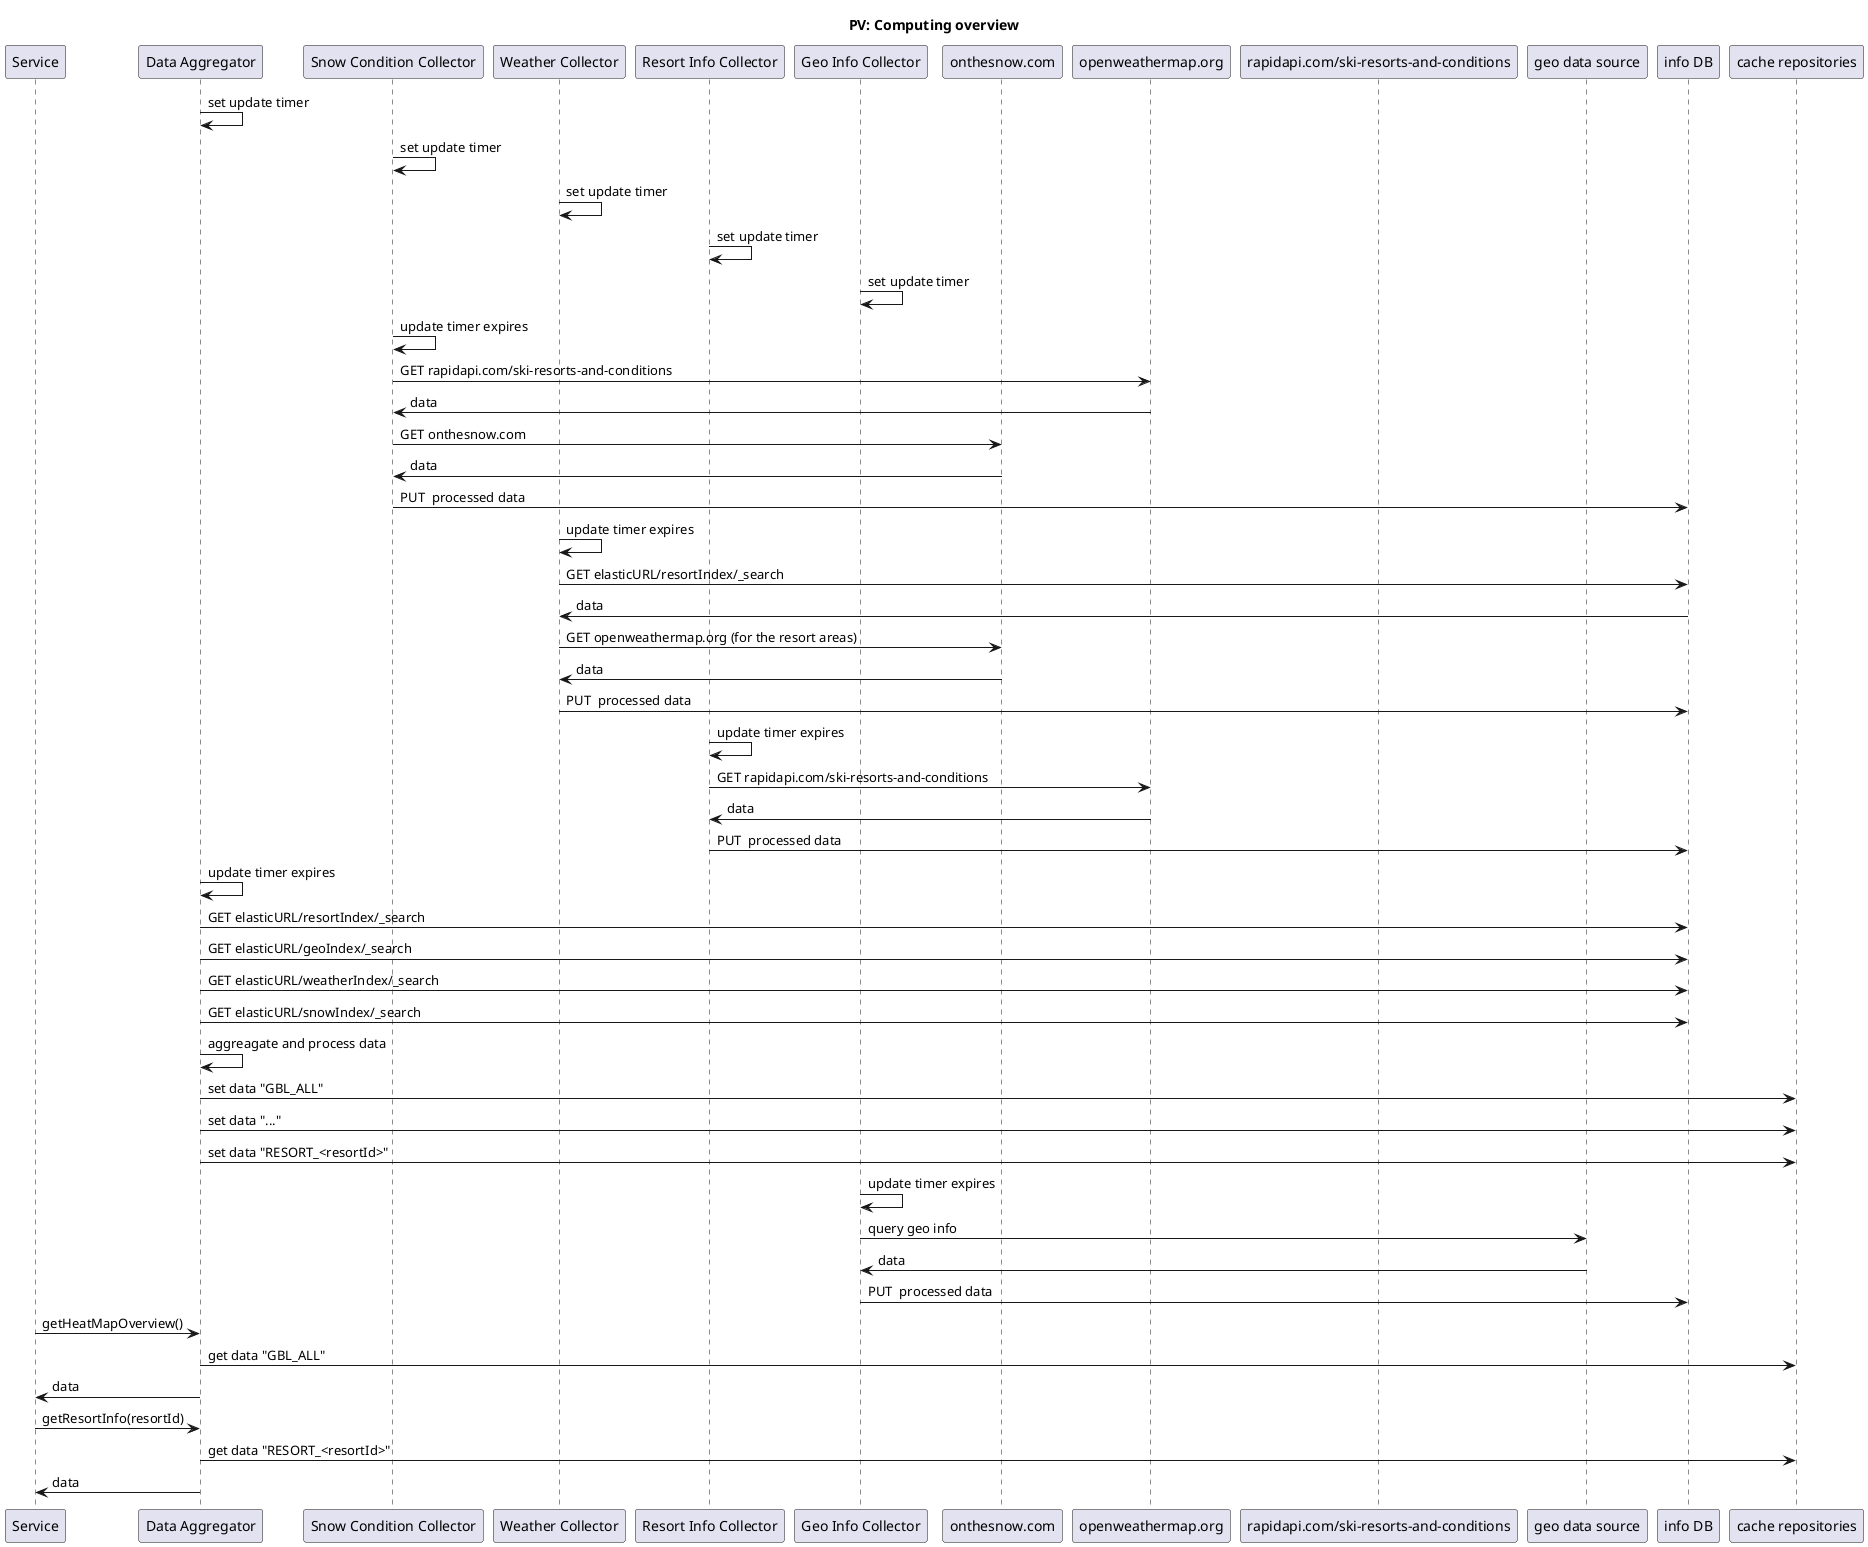 @startuml
title PV: Computing overview

participant "Service" as P1
participant "Data Aggregator" as P2
participant "Snow Condition Collector" as P3
participant "Weather Collector" as P4
participant "Resort Info Collector" as P5
participant "Geo Info Collector" as P6
participant "onthesnow.com" as P7
participant "openweathermap.org" as P8
participant "rapidapi.com/ski-resorts-and-conditions" as P9
participant "geo data source" as P10
participant "info DB" as P11
participant "cache repositories" as P12





P2 -> P2 : set update timer


P3 -> P3 : set update timer

P4 -> P4 : set update timer
P5 -> P5 : set update timer

P6 -> P6 : set update timer



P3 -> P3 : update timer expires
P3 -> P8: GET rapidapi.com/ski-resorts-and-conditions
P8 -> P3: data
P3 -> P7: GET onthesnow.com
P7 -> P3: data
P3 -> P11: PUT  processed data

P4 -> P4 : update timer expires
P4 -> P11: GET elasticURL/resortIndex/_search
P11 -> P4: data
P4 -> P7: GET openweathermap.org (for the resort areas)
P7 -> P4: data
P4 -> P11: PUT  processed data


P5 -> P5 : update timer expires
P5 -> P8: GET rapidapi.com/ski-resorts-and-conditions
P8 -> P5: data
P5 -> P11: PUT  processed data



P2 -> P2 : update timer expires
P2 -> P11: GET elasticURL/resortIndex/_search
P2 -> P11: GET elasticURL/geoIndex/_search
P2 -> P11: GET elasticURL/weatherIndex/_search
P2 -> P11: GET elasticURL/snowIndex/_search
P2 -> P2: aggreagate and process data
P2 -> P12: set data "GBL_ALL"
P2 -> P12: set data "..."
P2 -> P12: set data "RESORT_<resortId>"




P6 -> P6 : update timer expires
P6 -> P10: query geo info
P10 -> P6: data
P6 -> P11: PUT  processed data

P1 -> P2: getHeatMapOverview()
P2 -> P12: get data "GBL_ALL"
P2 -> P1: data

P1 -> P2: getResortInfo(resortId)
P2 -> P12: get data "RESORT_<resortId>"
P2 -> P1: data

@enduml
